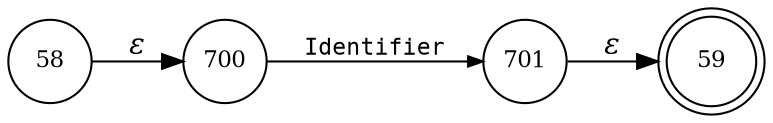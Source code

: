 digraph ATN {
rankdir=LR;
s59[fontsize=11, label="59", shape=doublecircle, fixedsize=true, width=.6];
s58[fontsize=11,label="58", shape=circle, fixedsize=true, width=.55, peripheries=1];
s700[fontsize=11,label="700", shape=circle, fixedsize=true, width=.55, peripheries=1];
s701[fontsize=11,label="701", shape=circle, fixedsize=true, width=.55, peripheries=1];
s58 -> s700 [fontname="Times-Italic", label="&epsilon;"];
s700 -> s701 [fontsize=11, fontname="Courier", arrowsize=.7, label = "Identifier", arrowhead = normal];
s701 -> s59 [fontname="Times-Italic", label="&epsilon;"];
}